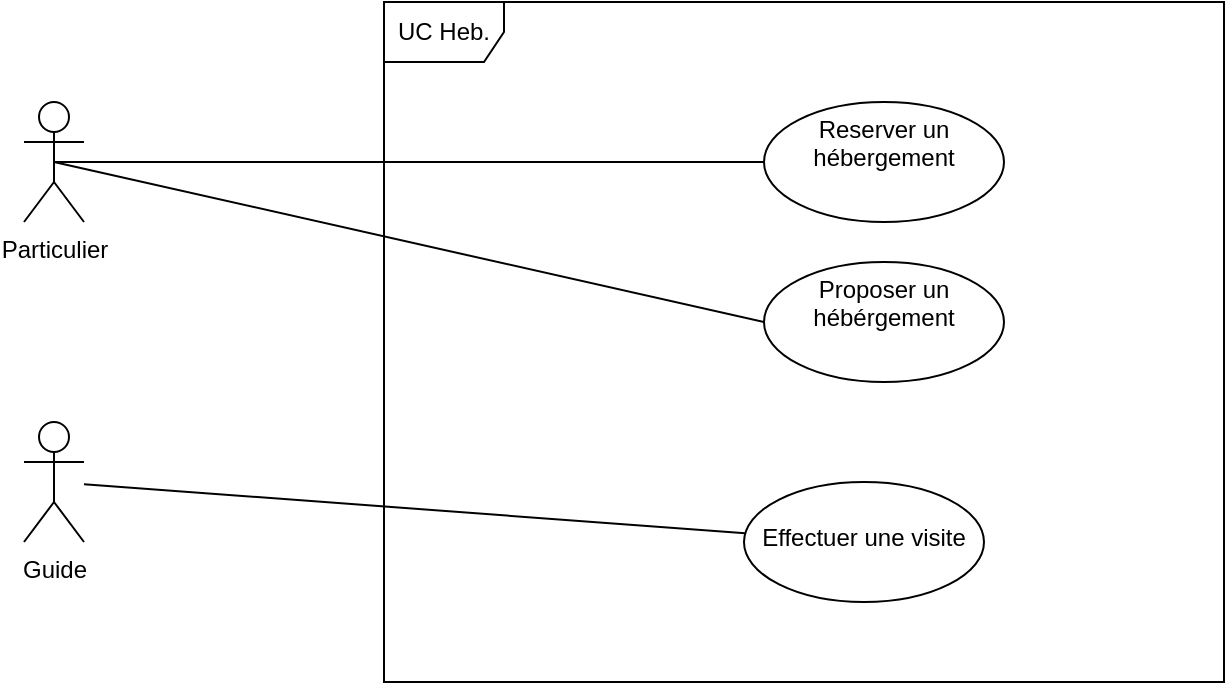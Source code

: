<mxfile>
    <diagram id="IMfcDTtslhJo9Jacq_pT" name="Page-1">
        <mxGraphModel dx="622" dy="415" grid="1" gridSize="10" guides="1" tooltips="1" connect="1" arrows="1" fold="1" page="1" pageScale="1" pageWidth="1169" pageHeight="1654" math="0" shadow="0">
            <root>
                <mxCell id="0"/>
                <mxCell id="1" parent="0"/>
                <mxCell id="HRQ94fjygY4lQHOxMg0O-18" value="" style="rounded=0;orthogonalLoop=1;jettySize=auto;html=1;endArrow=none;endFill=0;exitX=0.5;exitY=0.5;exitDx=0;exitDy=0;exitPerimeter=0;" parent="1" source="HRQ94fjygY4lQHOxMg0O-1" target="HRQ94fjygY4lQHOxMg0O-17" edge="1">
                    <mxGeometry relative="1" as="geometry"/>
                </mxCell>
                <mxCell id="HRQ94fjygY4lQHOxMg0O-1" value="Particulier" style="shape=umlActor;verticalLabelPosition=bottom;verticalAlign=top;html=1;" parent="1" vertex="1">
                    <mxGeometry x="270" y="140" width="30" height="60" as="geometry"/>
                </mxCell>
                <mxCell id="HRQ94fjygY4lQHOxMg0O-20" value="" style="rounded=0;orthogonalLoop=1;jettySize=auto;html=1;endArrow=none;endFill=0;" parent="1" source="HRQ94fjygY4lQHOxMg0O-5" target="HRQ94fjygY4lQHOxMg0O-19" edge="1">
                    <mxGeometry relative="1" as="geometry"/>
                </mxCell>
                <mxCell id="HRQ94fjygY4lQHOxMg0O-5" value="Guide" style="shape=umlActor;html=1;verticalLabelPosition=bottom;verticalAlign=top;align=center;" parent="1" vertex="1">
                    <mxGeometry x="270" y="300" width="30" height="60" as="geometry"/>
                </mxCell>
                <mxCell id="HRQ94fjygY4lQHOxMg0O-9" value="UC Heb." style="shape=umlFrame;whiteSpace=wrap;html=1;" parent="1" vertex="1">
                    <mxGeometry x="450" y="90" width="420" height="340" as="geometry"/>
                </mxCell>
                <mxCell id="HRQ94fjygY4lQHOxMg0O-17" value="Reserver un hébergement" style="ellipse;whiteSpace=wrap;html=1;verticalAlign=top;" parent="1" vertex="1">
                    <mxGeometry x="640" y="140" width="120" height="60" as="geometry"/>
                </mxCell>
                <mxCell id="HRQ94fjygY4lQHOxMg0O-19" value="&lt;div&gt;&lt;br&gt;&lt;/div&gt;&lt;div&gt;Effectuer une visite&lt;br&gt;&lt;/div&gt;" style="ellipse;whiteSpace=wrap;html=1;verticalAlign=top;" parent="1" vertex="1">
                    <mxGeometry x="630" y="330" width="120" height="60" as="geometry"/>
                </mxCell>
                <mxCell id="4" value="Proposer un hébérgement" style="ellipse;whiteSpace=wrap;html=1;verticalAlign=top;" vertex="1" parent="1">
                    <mxGeometry x="640" y="220" width="120" height="60" as="geometry"/>
                </mxCell>
                <mxCell id="8" value="" style="html=1;endArrow=none;elbow=vertical;entryX=0;entryY=0.5;entryDx=0;entryDy=0;exitX=0.5;exitY=0.5;exitDx=0;exitDy=0;exitPerimeter=0;rounded=0;" edge="1" parent="1" source="HRQ94fjygY4lQHOxMg0O-1" target="4">
                    <mxGeometry width="160" relative="1" as="geometry">
                        <mxPoint x="480" y="220" as="sourcePoint"/>
                        <mxPoint x="640" y="220" as="targetPoint"/>
                    </mxGeometry>
                </mxCell>
            </root>
        </mxGraphModel>
    </diagram>
</mxfile>